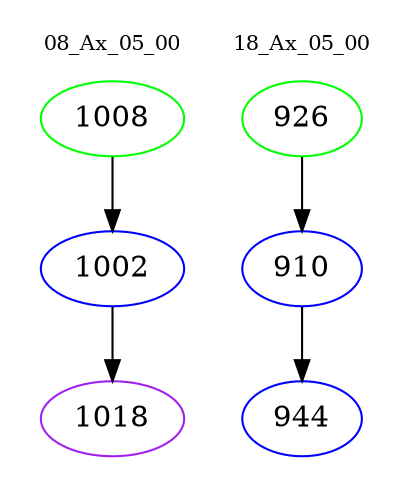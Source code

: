 digraph{
subgraph cluster_0 {
color = white
label = "08_Ax_05_00";
fontsize=10;
T0_1008 [label="1008", color="green"]
T0_1008 -> T0_1002 [color="black"]
T0_1002 [label="1002", color="blue"]
T0_1002 -> T0_1018 [color="black"]
T0_1018 [label="1018", color="purple"]
}
subgraph cluster_1 {
color = white
label = "18_Ax_05_00";
fontsize=10;
T1_926 [label="926", color="green"]
T1_926 -> T1_910 [color="black"]
T1_910 [label="910", color="blue"]
T1_910 -> T1_944 [color="black"]
T1_944 [label="944", color="blue"]
}
}
